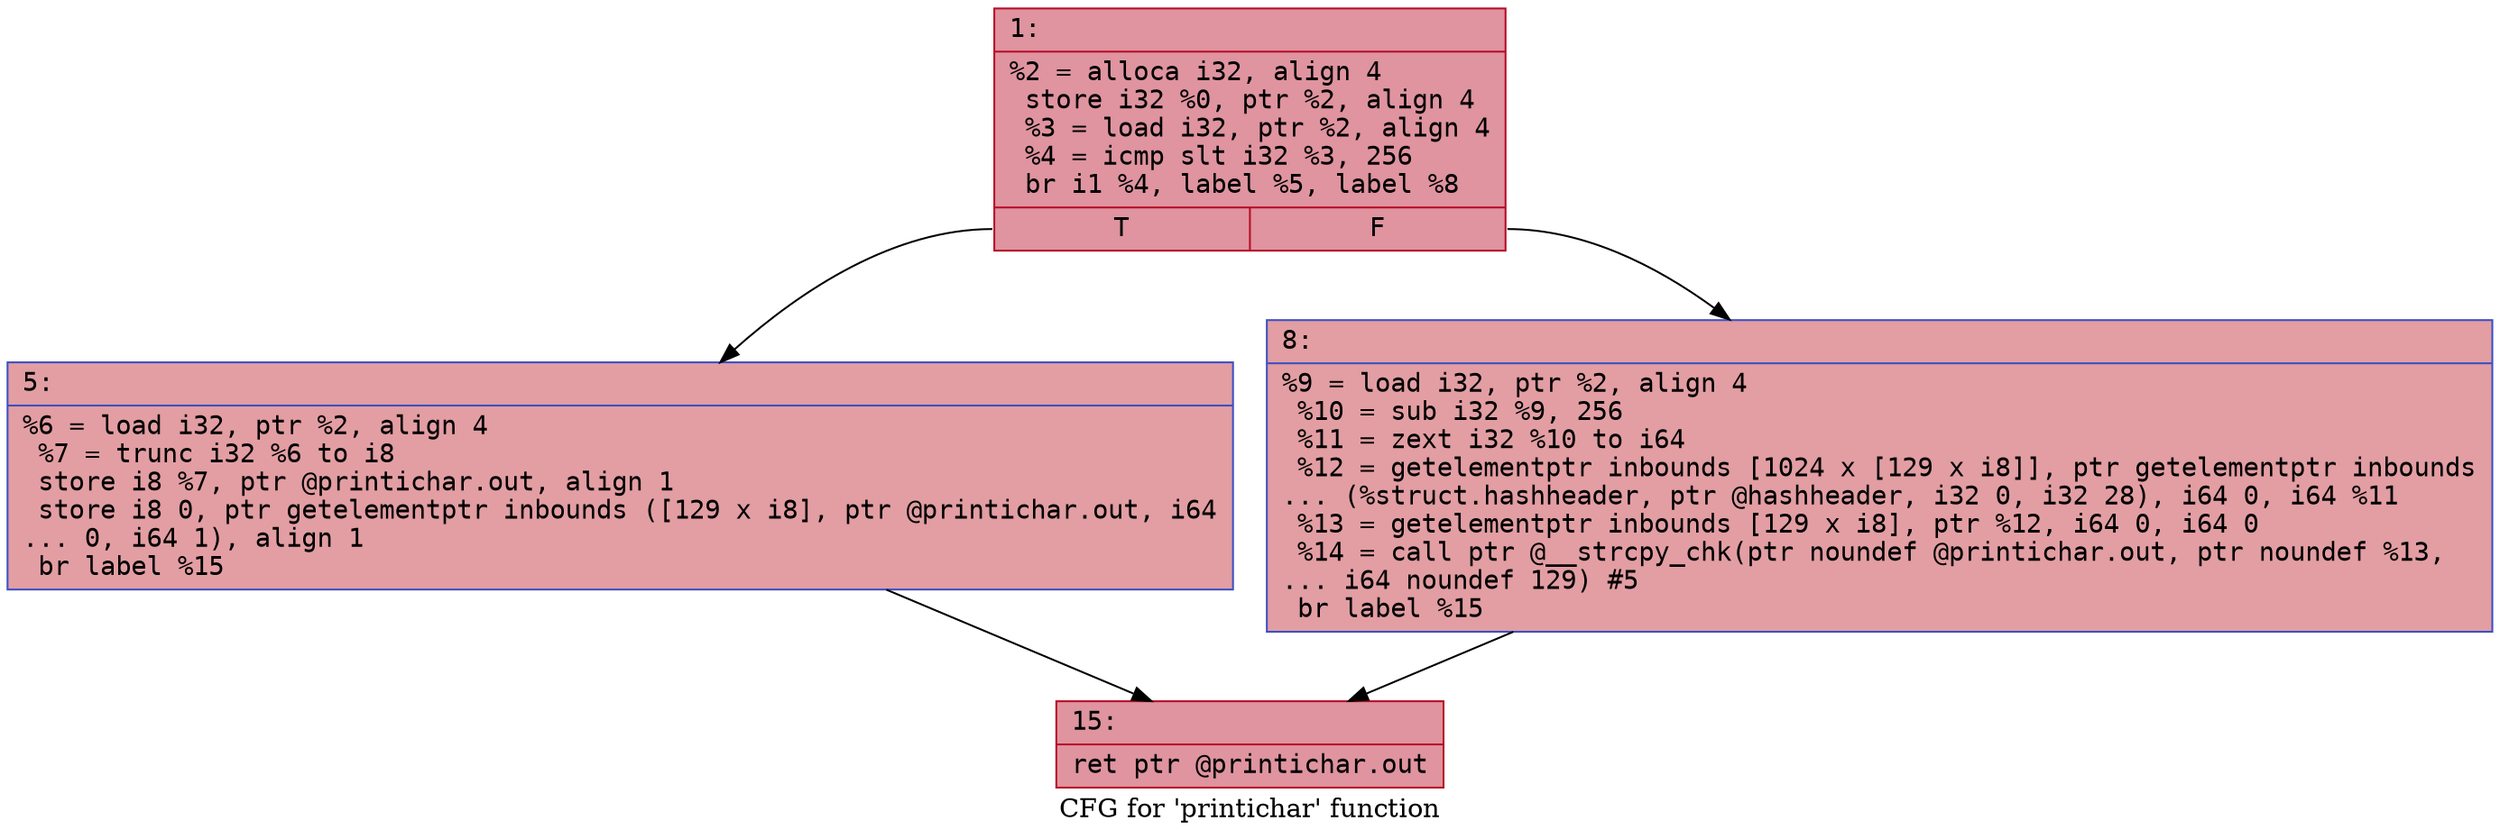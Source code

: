 digraph "CFG for 'printichar' function" {
	label="CFG for 'printichar' function";

	Node0x6000000d2c10 [shape=record,color="#b70d28ff", style=filled, fillcolor="#b70d2870" fontname="Courier",label="{1:\l|  %2 = alloca i32, align 4\l  store i32 %0, ptr %2, align 4\l  %3 = load i32, ptr %2, align 4\l  %4 = icmp slt i32 %3, 256\l  br i1 %4, label %5, label %8\l|{<s0>T|<s1>F}}"];
	Node0x6000000d2c10:s0 -> Node0x6000000d2c60[tooltip="1 -> 5\nProbability 50.00%" ];
	Node0x6000000d2c10:s1 -> Node0x6000000d2cb0[tooltip="1 -> 8\nProbability 50.00%" ];
	Node0x6000000d2c60 [shape=record,color="#3d50c3ff", style=filled, fillcolor="#be242e70" fontname="Courier",label="{5:\l|  %6 = load i32, ptr %2, align 4\l  %7 = trunc i32 %6 to i8\l  store i8 %7, ptr @printichar.out, align 1\l  store i8 0, ptr getelementptr inbounds ([129 x i8], ptr @printichar.out, i64\l... 0, i64 1), align 1\l  br label %15\l}"];
	Node0x6000000d2c60 -> Node0x6000000d2d00[tooltip="5 -> 15\nProbability 100.00%" ];
	Node0x6000000d2cb0 [shape=record,color="#3d50c3ff", style=filled, fillcolor="#be242e70" fontname="Courier",label="{8:\l|  %9 = load i32, ptr %2, align 4\l  %10 = sub i32 %9, 256\l  %11 = zext i32 %10 to i64\l  %12 = getelementptr inbounds [1024 x [129 x i8]], ptr getelementptr inbounds\l... (%struct.hashheader, ptr @hashheader, i32 0, i32 28), i64 0, i64 %11\l  %13 = getelementptr inbounds [129 x i8], ptr %12, i64 0, i64 0\l  %14 = call ptr @__strcpy_chk(ptr noundef @printichar.out, ptr noundef %13,\l... i64 noundef 129) #5\l  br label %15\l}"];
	Node0x6000000d2cb0 -> Node0x6000000d2d00[tooltip="8 -> 15\nProbability 100.00%" ];
	Node0x6000000d2d00 [shape=record,color="#b70d28ff", style=filled, fillcolor="#b70d2870" fontname="Courier",label="{15:\l|  ret ptr @printichar.out\l}"];
}
